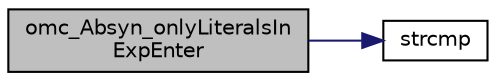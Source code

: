 digraph "omc_Absyn_onlyLiteralsInExpEnter"
{
  edge [fontname="Helvetica",fontsize="10",labelfontname="Helvetica",labelfontsize="10"];
  node [fontname="Helvetica",fontsize="10",shape=record];
  rankdir="LR";
  Node10783 [label="omc_Absyn_onlyLiteralsIn\lExpEnter",height=0.2,width=0.4,color="black", fillcolor="grey75", style="filled", fontcolor="black"];
  Node10783 -> Node10784 [color="midnightblue",fontsize="10",style="solid",fontname="Helvetica"];
  Node10784 [label="strcmp",height=0.2,width=0.4,color="black", fillcolor="white", style="filled",URL="$db/d13/_c_vode_get_8m.html#ab022bbe018438998408fda94a327a547"];
}
